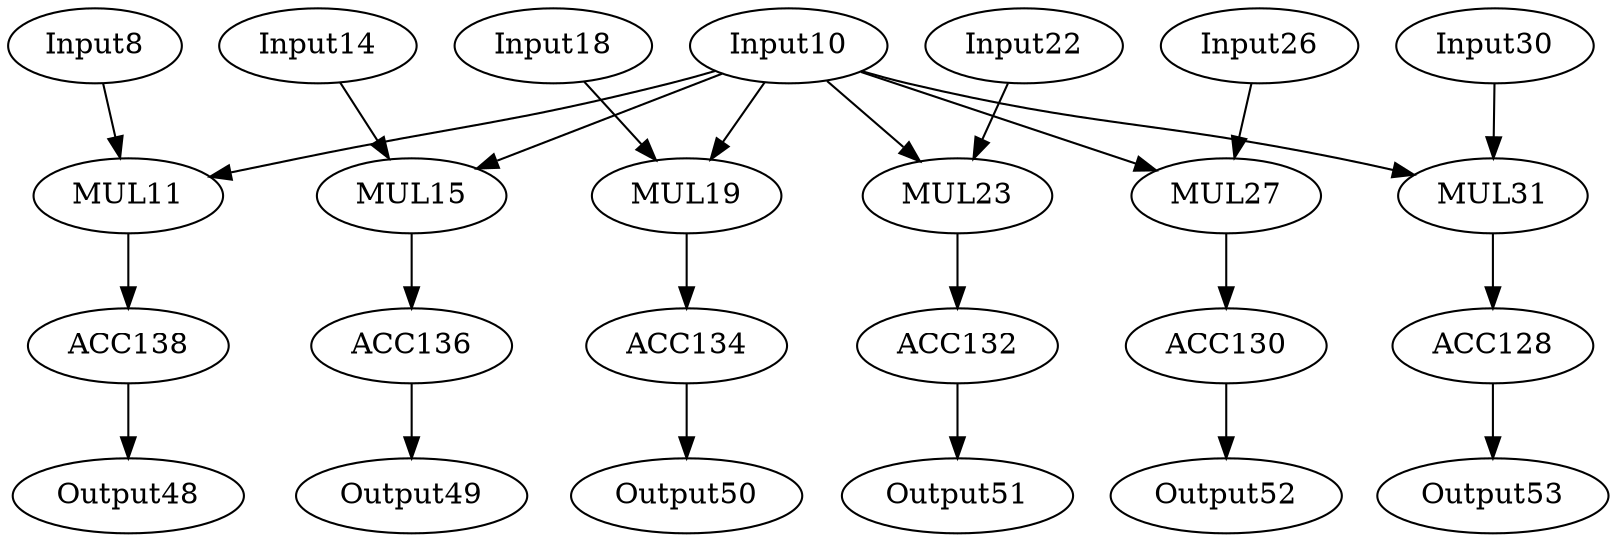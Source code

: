 Digraph G {
Input8[opcode=input, ref_name="A1", size=4800, offset="0, 0", pattern="4, 120, -476, 10, 4, 10"];
Input10[opcode=input, ref_name="B_transpose", size=4800, offset="0, 0", pattern="4, 120, 4, 10, -4796, 10"];
MUL11[opcode=mul];
Input14[opcode=input, ref_name="A2", size=4800, offset="0, 0", pattern="4, 120, -476, 10, 4, 10"];
MUL15[opcode=mul];
Input18[opcode=input, ref_name="A3", size=4800, offset="0, 0", pattern="4, 120, -476, 10, 4, 10"];
MUL19[opcode=mul];
Input22[opcode=input, ref_name="A4", size=4800, offset="0, 0", pattern="4, 120, -476, 10, 4, 10"];
MUL23[opcode=mul];
Input26[opcode=input, ref_name="A5", size=4800, offset="0, 0", pattern="4, 120, -476, 10, 4, 10"];
MUL27[opcode=mul];
Input30[opcode=input, ref_name="A6", size=4800, offset="0, 0", pattern="4, 120, -476, 10, 4, 10"];
MUL31[opcode=mul];
Output48[opcode=output, ref_name="C1", size=400, offset="0, 0", pattern="0, 120, 4, 10, 4, 10"];
Output49[opcode=output, ref_name="C2", size=400, offset="0, 0", pattern="0, 120, 4, 10, 4, 10"];
Output50[opcode=output, ref_name="C3", size=400, offset="0, 0", pattern="0, 120, 4, 10, 4, 10"];
Output51[opcode=output, ref_name="C4", size=400, offset="0, 0", pattern="0, 120, 4, 10, 4, 10"];
Output52[opcode=output, ref_name="C5", size=400, offset="0, 0", pattern="0, 120, 4, 10, 4, 10"];
Output53[opcode=output, ref_name="C6", size=400, offset="0, 0", pattern="0, 120, 4, 10, 4, 10"];
ACC128[opcode=acc, acc_params="0, 120, 1, 100", acc_first=1];
ACC130[opcode=acc, acc_params="0, 120, 1, 100", acc_first=1];
ACC132[opcode=acc, acc_params="0, 120, 1, 100", acc_first=1];
ACC134[opcode=acc, acc_params="0, 120, 1, 100", acc_first=1];
ACC136[opcode=acc, acc_params="0, 120, 1, 100", acc_first=1];
ACC138[opcode=acc, acc_params="0, 120, 1, 100", acc_first=1];
Input8->MUL11[operand=1];
Input10->MUL31[operand=1];
Input10->MUL27[operand=1];
Input10->MUL23[operand=1];
Input10->MUL19[operand=1];
Input10->MUL15[operand=1];
Input10->MUL11[operand=0];
Input14->MUL15[operand=0];
Input18->MUL19[operand=0];
Input22->MUL23[operand=0];
Input26->MUL27[operand=0];
Input30->MUL31[operand=0];
MUL31->ACC128[operand=0];
ACC128->Output53[operand=0];
MUL27->ACC130[operand=0];
ACC130->Output52[operand=0];
MUL23->ACC132[operand=0];
ACC132->Output51[operand=0];
MUL19->ACC134[operand=0];
ACC134->Output50[operand=0];
MUL15->ACC136[operand=0];
ACC136->Output49[operand=0];
MUL11->ACC138[operand=0];
ACC138->Output48[operand=0];
}
